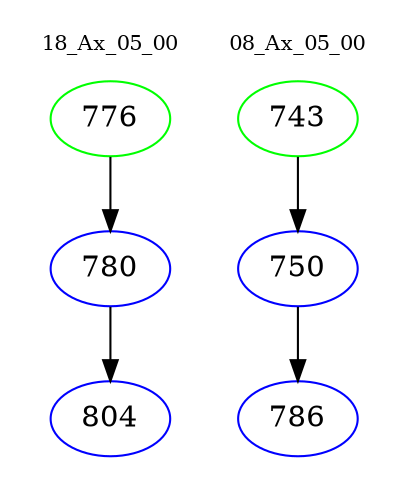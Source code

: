 digraph{
subgraph cluster_0 {
color = white
label = "18_Ax_05_00";
fontsize=10;
T0_776 [label="776", color="green"]
T0_776 -> T0_780 [color="black"]
T0_780 [label="780", color="blue"]
T0_780 -> T0_804 [color="black"]
T0_804 [label="804", color="blue"]
}
subgraph cluster_1 {
color = white
label = "08_Ax_05_00";
fontsize=10;
T1_743 [label="743", color="green"]
T1_743 -> T1_750 [color="black"]
T1_750 [label="750", color="blue"]
T1_750 -> T1_786 [color="black"]
T1_786 [label="786", color="blue"]
}
}
